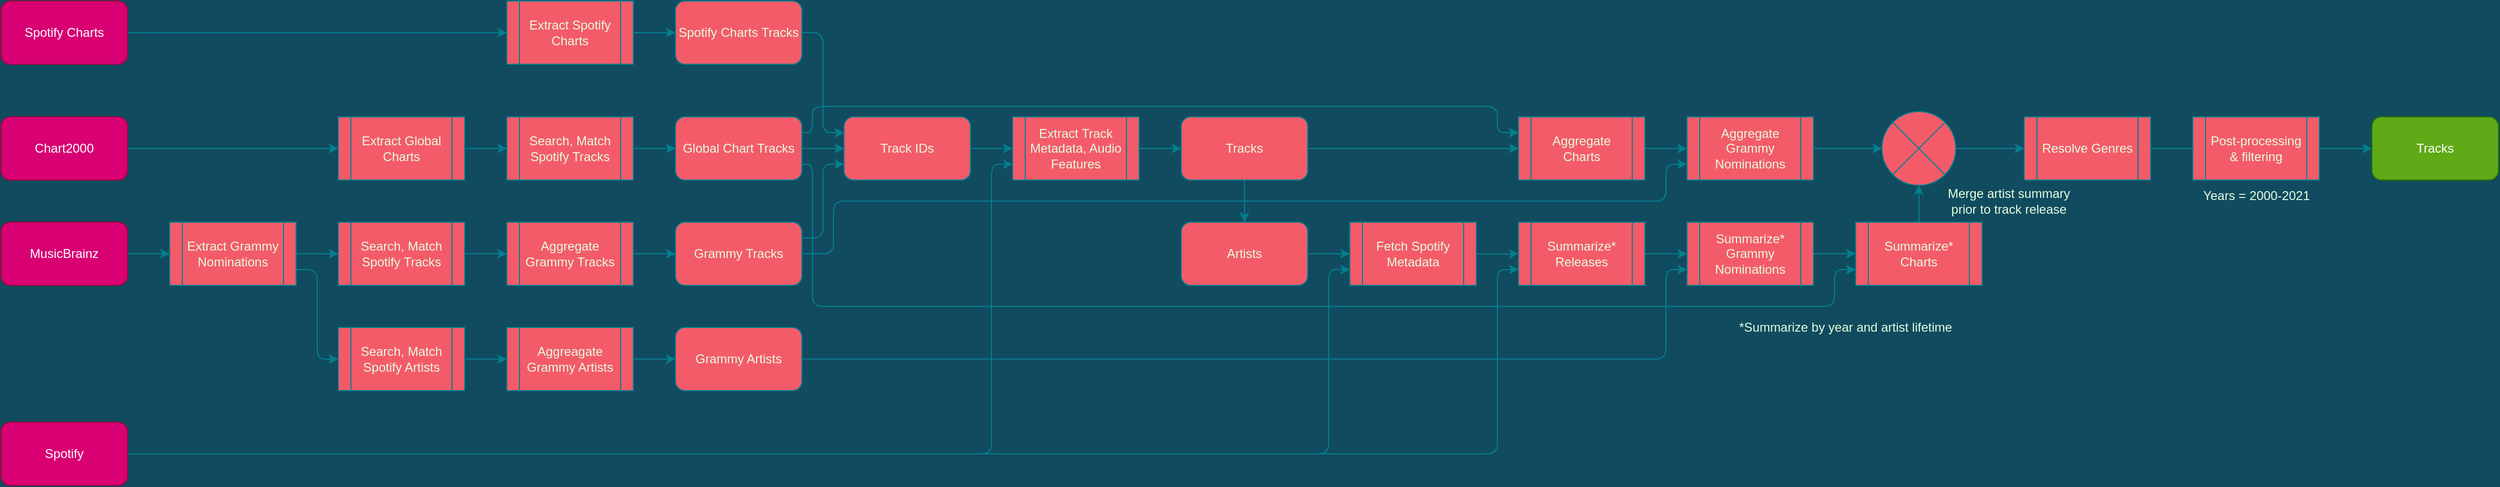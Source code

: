 <mxfile version="16.5.1" type="device" pages="2"><diagram id="nHrUzE4kfKGju_4D6N2f" name="Data Collection"><mxGraphModel dx="1566" dy="1140" grid="1" gridSize="10" guides="1" tooltips="1" connect="1" arrows="1" fold="1" page="1" pageScale="1" pageWidth="850" pageHeight="1100" background="#114B5F" math="0" shadow="0"><root><mxCell id="7y2bnne6-o6vROLZ6wWp-0"/><mxCell id="7y2bnne6-o6vROLZ6wWp-1" parent="7y2bnne6-o6vROLZ6wWp-0"/><mxCell id="7y2bnne6-o6vROLZ6wWp-146" style="edgeStyle=orthogonalEdgeStyle;curved=0;rounded=1;sketch=0;orthogonalLoop=1;jettySize=auto;html=1;exitX=1;exitY=0.5;exitDx=0;exitDy=0;entryX=0;entryY=0.5;entryDx=0;entryDy=0;fontColor=#E4FDE1;startArrow=none;startFill=0;strokeColor=#028090;fillColor=#F45B69;" edge="1" parent="7y2bnne6-o6vROLZ6wWp-1" source="7y2bnne6-o6vROLZ6wWp-22" target="7y2bnne6-o6vROLZ6wWp-145"><mxGeometry relative="1" as="geometry"/></mxCell><mxCell id="7y2bnne6-o6vROLZ6wWp-22" value="Spotify Charts" style="rounded=1;whiteSpace=wrap;html=1;sketch=0;fontColor=#ffffff;strokeColor=#A50040;fillColor=#d80073;" vertex="1" parent="7y2bnne6-o6vROLZ6wWp-1"><mxGeometry x="100" y="740" width="120" height="60" as="geometry"/></mxCell><mxCell id="7y2bnne6-o6vROLZ6wWp-123" style="edgeStyle=orthogonalEdgeStyle;curved=0;rounded=1;sketch=0;orthogonalLoop=1;jettySize=auto;html=1;exitX=1;exitY=0.5;exitDx=0;exitDy=0;entryX=0;entryY=0.5;entryDx=0;entryDy=0;fontColor=#E4FDE1;startArrow=none;startFill=0;strokeColor=#028090;fillColor=#F45B69;" edge="1" parent="7y2bnne6-o6vROLZ6wWp-1" source="7y2bnne6-o6vROLZ6wWp-34" target="7y2bnne6-o6vROLZ6wWp-53"><mxGeometry relative="1" as="geometry"/></mxCell><mxCell id="7y2bnne6-o6vROLZ6wWp-34" value="Track IDs" style="rounded=1;whiteSpace=wrap;html=1;sketch=0;fontColor=#E4FDE1;strokeColor=#028090;fillColor=#F45B69;" vertex="1" parent="7y2bnne6-o6vROLZ6wWp-1"><mxGeometry x="900" y="850" width="120" height="60" as="geometry"/></mxCell><mxCell id="7y2bnne6-o6vROLZ6wWp-85" style="edgeStyle=orthogonalEdgeStyle;curved=0;rounded=1;sketch=0;orthogonalLoop=1;jettySize=auto;html=1;exitX=1;exitY=0.5;exitDx=0;exitDy=0;fontColor=#E4FDE1;startArrow=none;startFill=0;strokeColor=#028090;fillColor=#F45B69;" edge="1" parent="7y2bnne6-o6vROLZ6wWp-1" source="7y2bnne6-o6vROLZ6wWp-53" target="7y2bnne6-o6vROLZ6wWp-84"><mxGeometry relative="1" as="geometry"/></mxCell><mxCell id="7y2bnne6-o6vROLZ6wWp-53" value="Extract Track Metadata, Audio Features" style="shape=process;whiteSpace=wrap;html=1;backgroundOutline=1;rounded=0;sketch=0;fontColor=#E4FDE1;strokeColor=#028090;fillColor=#F45B69;" vertex="1" parent="7y2bnne6-o6vROLZ6wWp-1"><mxGeometry x="1060" y="850" width="120" height="60" as="geometry"/></mxCell><mxCell id="7y2bnne6-o6vROLZ6wWp-131" style="edgeStyle=orthogonalEdgeStyle;curved=0;rounded=1;sketch=0;orthogonalLoop=1;jettySize=auto;html=1;exitX=1;exitY=0.5;exitDx=0;exitDy=0;fontColor=#E4FDE1;startArrow=none;startFill=0;strokeColor=#028090;fillColor=#F45B69;" edge="1" parent="7y2bnne6-o6vROLZ6wWp-1" source="7y2bnne6-o6vROLZ6wWp-70" target="7y2bnne6-o6vROLZ6wWp-126"><mxGeometry relative="1" as="geometry"/></mxCell><mxCell id="7y2bnne6-o6vROLZ6wWp-70" value="Aggregate&lt;br&gt;Grammy Tracks" style="shape=process;whiteSpace=wrap;html=1;backgroundOutline=1;rounded=0;sketch=0;fontColor=#E4FDE1;strokeColor=#028090;fillColor=#F45B69;" vertex="1" parent="7y2bnne6-o6vROLZ6wWp-1"><mxGeometry x="580" y="950" width="120" height="60" as="geometry"/></mxCell><mxCell id="7y2bnne6-o6vROLZ6wWp-118" style="edgeStyle=orthogonalEdgeStyle;curved=0;rounded=1;sketch=0;orthogonalLoop=1;jettySize=auto;html=1;exitX=1;exitY=0.5;exitDx=0;exitDy=0;fontColor=#E4FDE1;startArrow=none;startFill=0;strokeColor=#028090;fillColor=#F45B69;" edge="1" parent="7y2bnne6-o6vROLZ6wWp-1" source="7y2bnne6-o6vROLZ6wWp-84" target="7y2bnne6-o6vROLZ6wWp-101"><mxGeometry relative="1" as="geometry"><mxPoint x="1380" y="880" as="targetPoint"/></mxGeometry></mxCell><mxCell id="7y2bnne6-o6vROLZ6wWp-122" style="edgeStyle=orthogonalEdgeStyle;curved=0;rounded=1;sketch=0;orthogonalLoop=1;jettySize=auto;html=1;exitX=0.5;exitY=1;exitDx=0;exitDy=0;fontColor=#E4FDE1;startArrow=none;startFill=0;strokeColor=#028090;fillColor=#F45B69;" edge="1" parent="7y2bnne6-o6vROLZ6wWp-1" source="7y2bnne6-o6vROLZ6wWp-84" target="7y2bnne6-o6vROLZ6wWp-86"><mxGeometry relative="1" as="geometry"/></mxCell><mxCell id="7y2bnne6-o6vROLZ6wWp-84" value="Tracks" style="rounded=1;whiteSpace=wrap;html=1;sketch=0;fontColor=#E4FDE1;strokeColor=#028090;fillColor=#F45B69;" vertex="1" parent="7y2bnne6-o6vROLZ6wWp-1"><mxGeometry x="1220" y="850" width="120" height="60" as="geometry"/></mxCell><mxCell id="7y2bnne6-o6vROLZ6wWp-121" style="edgeStyle=orthogonalEdgeStyle;curved=0;rounded=1;sketch=0;orthogonalLoop=1;jettySize=auto;html=1;exitX=1;exitY=0.5;exitDx=0;exitDy=0;entryX=0;entryY=0.5;entryDx=0;entryDy=0;fontColor=#E4FDE1;startArrow=none;startFill=0;strokeColor=#028090;fillColor=#F45B69;" edge="1" parent="7y2bnne6-o6vROLZ6wWp-1" source="7y2bnne6-o6vROLZ6wWp-86" target="7y2bnne6-o6vROLZ6wWp-88"><mxGeometry relative="1" as="geometry"/></mxCell><mxCell id="7y2bnne6-o6vROLZ6wWp-86" value="Artists" style="rounded=1;whiteSpace=wrap;html=1;sketch=0;fontColor=#E4FDE1;strokeColor=#028090;fillColor=#F45B69;" vertex="1" parent="7y2bnne6-o6vROLZ6wWp-1"><mxGeometry x="1220" y="950" width="120" height="60" as="geometry"/></mxCell><mxCell id="7y2bnne6-o6vROLZ6wWp-88" value="Fetch Spotify Metadata" style="shape=process;whiteSpace=wrap;html=1;backgroundOutline=1;rounded=0;sketch=0;fontColor=#E4FDE1;strokeColor=#028090;fillColor=#F45B69;" vertex="1" parent="7y2bnne6-o6vROLZ6wWp-1"><mxGeometry x="1380" y="950" width="120" height="60" as="geometry"/></mxCell><mxCell id="7y2bnne6-o6vROLZ6wWp-95" style="edgeStyle=orthogonalEdgeStyle;curved=0;rounded=1;sketch=0;orthogonalLoop=1;jettySize=auto;html=1;exitX=1;exitY=0.5;exitDx=0;exitDy=0;fontColor=#E4FDE1;startArrow=none;startFill=0;strokeColor=#028090;fillColor=#F45B69;" edge="1" parent="7y2bnne6-o6vROLZ6wWp-1" target="7y2bnne6-o6vROLZ6wWp-90"><mxGeometry relative="1" as="geometry"><mxPoint x="1500" y="980" as="sourcePoint"/></mxGeometry></mxCell><mxCell id="7y2bnne6-o6vROLZ6wWp-96" style="edgeStyle=orthogonalEdgeStyle;curved=0;rounded=1;sketch=0;orthogonalLoop=1;jettySize=auto;html=1;exitX=1;exitY=0.5;exitDx=0;exitDy=0;fontColor=#E4FDE1;startArrow=none;startFill=0;strokeColor=#028090;fillColor=#F45B69;" edge="1" parent="7y2bnne6-o6vROLZ6wWp-1" source="7y2bnne6-o6vROLZ6wWp-90" target="7y2bnne6-o6vROLZ6wWp-92"><mxGeometry relative="1" as="geometry"/></mxCell><mxCell id="7y2bnne6-o6vROLZ6wWp-90" value="Summarize* Releases" style="shape=process;whiteSpace=wrap;html=1;backgroundOutline=1;rounded=0;sketch=0;fontColor=#E4FDE1;strokeColor=#028090;fillColor=#F45B69;" vertex="1" parent="7y2bnne6-o6vROLZ6wWp-1"><mxGeometry x="1540" y="950" width="120" height="60" as="geometry"/></mxCell><mxCell id="7y2bnne6-o6vROLZ6wWp-97" style="edgeStyle=orthogonalEdgeStyle;curved=0;rounded=1;sketch=0;orthogonalLoop=1;jettySize=auto;html=1;exitX=1;exitY=0.5;exitDx=0;exitDy=0;fontColor=#E4FDE1;startArrow=none;startFill=0;strokeColor=#028090;fillColor=#F45B69;" edge="1" parent="7y2bnne6-o6vROLZ6wWp-1" source="7y2bnne6-o6vROLZ6wWp-92" target="7y2bnne6-o6vROLZ6wWp-93"><mxGeometry relative="1" as="geometry"/></mxCell><mxCell id="7y2bnne6-o6vROLZ6wWp-92" value="Summarize* Grammy Nominations" style="shape=process;whiteSpace=wrap;html=1;backgroundOutline=1;rounded=0;sketch=0;fontColor=#E4FDE1;strokeColor=#028090;fillColor=#F45B69;" vertex="1" parent="7y2bnne6-o6vROLZ6wWp-1"><mxGeometry x="1700" y="950" width="120" height="60" as="geometry"/></mxCell><mxCell id="7y2bnne6-o6vROLZ6wWp-119" style="edgeStyle=orthogonalEdgeStyle;curved=0;rounded=1;sketch=0;orthogonalLoop=1;jettySize=auto;html=1;exitX=0.5;exitY=0;exitDx=0;exitDy=0;fontColor=#E4FDE1;startArrow=none;startFill=0;strokeColor=#028090;fillColor=#F45B69;entryX=0.5;entryY=1;entryDx=0;entryDy=0;" edge="1" parent="7y2bnne6-o6vROLZ6wWp-1" source="7y2bnne6-o6vROLZ6wWp-93" target="7y2bnne6-o6vROLZ6wWp-104"><mxGeometry relative="1" as="geometry"><mxPoint x="1920" y="920" as="targetPoint"/></mxGeometry></mxCell><mxCell id="7y2bnne6-o6vROLZ6wWp-93" value="Summarize* Charts" style="shape=process;whiteSpace=wrap;html=1;backgroundOutline=1;rounded=0;sketch=0;fontColor=#E4FDE1;strokeColor=#028090;fillColor=#F45B69;" vertex="1" parent="7y2bnne6-o6vROLZ6wWp-1"><mxGeometry x="1860" y="950" width="120" height="60" as="geometry"/></mxCell><mxCell id="7y2bnne6-o6vROLZ6wWp-106" style="edgeStyle=orthogonalEdgeStyle;curved=0;rounded=1;sketch=0;orthogonalLoop=1;jettySize=auto;html=1;exitX=1;exitY=0.5;exitDx=0;exitDy=0;entryX=0;entryY=0.5;entryDx=0;entryDy=0;fontColor=#E4FDE1;startArrow=none;startFill=0;strokeColor=#028090;fillColor=#F45B69;" edge="1" parent="7y2bnne6-o6vROLZ6wWp-1" source="7y2bnne6-o6vROLZ6wWp-101" target="7y2bnne6-o6vROLZ6wWp-102"><mxGeometry relative="1" as="geometry"/></mxCell><mxCell id="7y2bnne6-o6vROLZ6wWp-101" value="Aggregate Charts" style="shape=process;whiteSpace=wrap;html=1;backgroundOutline=1;rounded=0;sketch=0;fontColor=#E4FDE1;strokeColor=#028090;fillColor=#F45B69;" vertex="1" parent="7y2bnne6-o6vROLZ6wWp-1"><mxGeometry x="1540" y="850" width="120" height="60" as="geometry"/></mxCell><mxCell id="7y2bnne6-o6vROLZ6wWp-107" style="edgeStyle=orthogonalEdgeStyle;curved=0;rounded=1;sketch=0;orthogonalLoop=1;jettySize=auto;html=1;exitX=1;exitY=0.5;exitDx=0;exitDy=0;entryX=0;entryY=0.5;entryDx=0;entryDy=0;fontColor=#E4FDE1;startArrow=none;startFill=0;strokeColor=#028090;fillColor=#F45B69;" edge="1" parent="7y2bnne6-o6vROLZ6wWp-1" source="7y2bnne6-o6vROLZ6wWp-102" target="7y2bnne6-o6vROLZ6wWp-104"><mxGeometry relative="1" as="geometry"/></mxCell><mxCell id="7y2bnne6-o6vROLZ6wWp-102" value="Aggregate Grammy Nominations" style="shape=process;whiteSpace=wrap;html=1;backgroundOutline=1;rounded=0;sketch=0;fontColor=#E4FDE1;strokeColor=#028090;fillColor=#F45B69;" vertex="1" parent="7y2bnne6-o6vROLZ6wWp-1"><mxGeometry x="1700" y="850" width="120" height="60" as="geometry"/></mxCell><mxCell id="7y2bnne6-o6vROLZ6wWp-111" style="edgeStyle=orthogonalEdgeStyle;curved=0;rounded=1;sketch=0;orthogonalLoop=1;jettySize=auto;html=1;exitX=1;exitY=0.5;exitDx=0;exitDy=0;entryX=0;entryY=0.5;entryDx=0;entryDy=0;fontColor=#E4FDE1;startArrow=none;startFill=0;strokeColor=#028090;fillColor=#F45B69;" edge="1" parent="7y2bnne6-o6vROLZ6wWp-1" source="7y2bnne6-o6vROLZ6wWp-104" target="7y2bnne6-o6vROLZ6wWp-110"><mxGeometry relative="1" as="geometry"/></mxCell><mxCell id="7y2bnne6-o6vROLZ6wWp-104" value="" style="shape=sumEllipse;perimeter=ellipsePerimeter;whiteSpace=wrap;html=1;backgroundOutline=1;rounded=0;sketch=0;fontColor=#E4FDE1;strokeColor=#028090;fillColor=#F45B69;" vertex="1" parent="7y2bnne6-o6vROLZ6wWp-1"><mxGeometry x="1885" y="845" width="70" height="70" as="geometry"/></mxCell><mxCell id="7y2bnne6-o6vROLZ6wWp-109" value="Merge artist summary&lt;br&gt;prior to track release" style="text;html=1;align=center;verticalAlign=middle;resizable=0;points=[];autosize=1;strokeColor=none;fillColor=none;fontColor=#E4FDE1;" vertex="1" parent="7y2bnne6-o6vROLZ6wWp-1"><mxGeometry x="1940" y="915" width="130" height="30" as="geometry"/></mxCell><mxCell id="7y2bnne6-o6vROLZ6wWp-113" style="edgeStyle=orthogonalEdgeStyle;curved=0;rounded=1;sketch=0;orthogonalLoop=1;jettySize=auto;html=1;exitX=1;exitY=0.5;exitDx=0;exitDy=0;entryX=0;entryY=0.5;entryDx=0;entryDy=0;fontColor=#E4FDE1;startArrow=none;startFill=0;strokeColor=#028090;fillColor=#F45B69;" edge="1" parent="7y2bnne6-o6vROLZ6wWp-1" source="7y2bnne6-o6vROLZ6wWp-114"><mxGeometry relative="1" as="geometry"><mxPoint x="2300" y="880" as="targetPoint"/></mxGeometry></mxCell><mxCell id="7y2bnne6-o6vROLZ6wWp-110" value="Resolve Genres" style="shape=process;whiteSpace=wrap;html=1;backgroundOutline=1;rounded=0;sketch=0;fontColor=#E4FDE1;strokeColor=#028090;fillColor=#F45B69;" vertex="1" parent="7y2bnne6-o6vROLZ6wWp-1"><mxGeometry x="2020" y="850" width="120" height="60" as="geometry"/></mxCell><mxCell id="7y2bnne6-o6vROLZ6wWp-116" style="edgeStyle=orthogonalEdgeStyle;curved=0;rounded=1;sketch=0;orthogonalLoop=1;jettySize=auto;html=1;exitX=1;exitY=0.5;exitDx=0;exitDy=0;fontColor=#E4FDE1;startArrow=none;startFill=0;strokeColor=#028090;fillColor=#F45B69;" edge="1" parent="7y2bnne6-o6vROLZ6wWp-1" source="7y2bnne6-o6vROLZ6wWp-114" target="7y2bnne6-o6vROLZ6wWp-115"><mxGeometry relative="1" as="geometry"/></mxCell><mxCell id="7y2bnne6-o6vROLZ6wWp-115" value="Tracks" style="rounded=1;whiteSpace=wrap;html=1;sketch=0;strokeColor=#2D7600;fillColor=#60a917;fontColor=#ffffff;" vertex="1" parent="7y2bnne6-o6vROLZ6wWp-1"><mxGeometry x="2350" y="850" width="120" height="60" as="geometry"/></mxCell><mxCell id="7y2bnne6-o6vROLZ6wWp-117" value="Years = 2000-2021" style="text;html=1;align=center;verticalAlign=middle;resizable=0;points=[];autosize=1;strokeColor=none;fillColor=none;fontColor=#E4FDE1;" vertex="1" parent="7y2bnne6-o6vROLZ6wWp-1"><mxGeometry x="2180" y="915" width="120" height="20" as="geometry"/></mxCell><mxCell id="7y2bnne6-o6vROLZ6wWp-114" value="Post-processing &amp;amp; filtering" style="shape=process;whiteSpace=wrap;html=1;backgroundOutline=1;rounded=0;sketch=0;fontColor=#E4FDE1;strokeColor=#028090;fillColor=#F45B69;" vertex="1" parent="7y2bnne6-o6vROLZ6wWp-1"><mxGeometry x="2180" y="850" width="120" height="60" as="geometry"/></mxCell><mxCell id="7y2bnne6-o6vROLZ6wWp-120" value="" style="edgeStyle=orthogonalEdgeStyle;curved=0;rounded=1;sketch=0;orthogonalLoop=1;jettySize=auto;html=1;exitX=1;exitY=0.5;exitDx=0;exitDy=0;entryX=0;entryY=0.5;entryDx=0;entryDy=0;fontColor=#E4FDE1;startArrow=none;startFill=0;strokeColor=#028090;fillColor=#F45B69;endArrow=none;" edge="1" parent="7y2bnne6-o6vROLZ6wWp-1" source="7y2bnne6-o6vROLZ6wWp-110" target="7y2bnne6-o6vROLZ6wWp-114"><mxGeometry relative="1" as="geometry"><mxPoint x="2130" y="880" as="sourcePoint"/><mxPoint x="2300" y="880" as="targetPoint"/></mxGeometry></mxCell><mxCell id="7y2bnne6-o6vROLZ6wWp-128" style="edgeStyle=orthogonalEdgeStyle;curved=0;rounded=1;sketch=0;orthogonalLoop=1;jettySize=auto;html=1;exitX=1;exitY=0.5;exitDx=0;exitDy=0;entryX=0;entryY=0.5;entryDx=0;entryDy=0;fontColor=#E4FDE1;startArrow=none;startFill=0;strokeColor=#028090;fillColor=#F45B69;" edge="1" parent="7y2bnne6-o6vROLZ6wWp-1" source="7y2bnne6-o6vROLZ6wWp-124" target="7y2bnne6-o6vROLZ6wWp-34"><mxGeometry relative="1" as="geometry"/></mxCell><mxCell id="7y2bnne6-o6vROLZ6wWp-155" style="edgeStyle=orthogonalEdgeStyle;curved=0;rounded=1;sketch=0;orthogonalLoop=1;jettySize=auto;html=1;exitX=1;exitY=0.75;exitDx=0;exitDy=0;entryX=0;entryY=0.75;entryDx=0;entryDy=0;fontColor=#E4FDE1;startArrow=none;startFill=0;strokeColor=#028090;fillColor=#F45B69;" edge="1" parent="7y2bnne6-o6vROLZ6wWp-1" source="7y2bnne6-o6vROLZ6wWp-124" target="7y2bnne6-o6vROLZ6wWp-93"><mxGeometry relative="1" as="geometry"><Array as="points"><mxPoint x="870" y="895"/><mxPoint x="870" y="1030"/><mxPoint x="1840" y="1030"/><mxPoint x="1840" y="995"/></Array></mxGeometry></mxCell><mxCell id="7y2bnne6-o6vROLZ6wWp-163" style="edgeStyle=orthogonalEdgeStyle;curved=0;rounded=1;sketch=0;orthogonalLoop=1;jettySize=auto;html=1;exitX=1;exitY=0.25;exitDx=0;exitDy=0;entryX=0;entryY=0.25;entryDx=0;entryDy=0;fontColor=#E4FDE1;startArrow=none;startFill=0;strokeColor=#028090;fillColor=#F45B69;" edge="1" parent="7y2bnne6-o6vROLZ6wWp-1" source="7y2bnne6-o6vROLZ6wWp-124" target="7y2bnne6-o6vROLZ6wWp-101"><mxGeometry relative="1" as="geometry"><Array as="points"><mxPoint x="870" y="865"/><mxPoint x="870" y="840"/><mxPoint x="1520" y="840"/><mxPoint x="1520" y="865"/></Array></mxGeometry></mxCell><mxCell id="7y2bnne6-o6vROLZ6wWp-124" value="Global Chart Tracks" style="rounded=1;whiteSpace=wrap;html=1;sketch=0;fontColor=#E4FDE1;strokeColor=#028090;fillColor=#F45B69;" vertex="1" parent="7y2bnne6-o6vROLZ6wWp-1"><mxGeometry x="740" y="850" width="120" height="60" as="geometry"/></mxCell><mxCell id="7y2bnne6-o6vROLZ6wWp-130" style="edgeStyle=orthogonalEdgeStyle;curved=0;rounded=1;sketch=0;orthogonalLoop=1;jettySize=auto;html=1;exitX=1;exitY=0.5;exitDx=0;exitDy=0;entryX=0;entryY=0.25;entryDx=0;entryDy=0;fontColor=#E4FDE1;startArrow=none;startFill=0;strokeColor=#028090;fillColor=#F45B69;" edge="1" parent="7y2bnne6-o6vROLZ6wWp-1" source="7y2bnne6-o6vROLZ6wWp-125" target="7y2bnne6-o6vROLZ6wWp-34"><mxGeometry relative="1" as="geometry"/></mxCell><mxCell id="7y2bnne6-o6vROLZ6wWp-125" value="Spotify Charts Tracks" style="rounded=1;whiteSpace=wrap;html=1;sketch=0;fontColor=#E4FDE1;strokeColor=#028090;fillColor=#F45B69;" vertex="1" parent="7y2bnne6-o6vROLZ6wWp-1"><mxGeometry x="740" y="740" width="120" height="60" as="geometry"/></mxCell><mxCell id="7y2bnne6-o6vROLZ6wWp-129" style="edgeStyle=orthogonalEdgeStyle;curved=0;rounded=1;sketch=0;orthogonalLoop=1;jettySize=auto;html=1;exitX=1;exitY=0.25;exitDx=0;exitDy=0;entryX=0;entryY=0.75;entryDx=0;entryDy=0;fontColor=#E4FDE1;startArrow=none;startFill=0;strokeColor=#028090;fillColor=#F45B69;" edge="1" parent="7y2bnne6-o6vROLZ6wWp-1" source="7y2bnne6-o6vROLZ6wWp-126" target="7y2bnne6-o6vROLZ6wWp-34"><mxGeometry relative="1" as="geometry"/></mxCell><mxCell id="7y2bnne6-o6vROLZ6wWp-162" style="edgeStyle=orthogonalEdgeStyle;curved=0;rounded=1;sketch=0;orthogonalLoop=1;jettySize=auto;html=1;exitX=1;exitY=0.5;exitDx=0;exitDy=0;entryX=0;entryY=0.75;entryDx=0;entryDy=0;fontColor=#E4FDE1;startArrow=none;startFill=0;strokeColor=#028090;fillColor=#F45B69;" edge="1" parent="7y2bnne6-o6vROLZ6wWp-1" source="7y2bnne6-o6vROLZ6wWp-126" target="7y2bnne6-o6vROLZ6wWp-102"><mxGeometry relative="1" as="geometry"><Array as="points"><mxPoint x="890" y="980"/><mxPoint x="890" y="930"/><mxPoint x="1680" y="930"/><mxPoint x="1680" y="895"/></Array></mxGeometry></mxCell><mxCell id="7y2bnne6-o6vROLZ6wWp-126" value="Grammy Tracks" style="rounded=1;whiteSpace=wrap;html=1;sketch=0;fontColor=#E4FDE1;strokeColor=#028090;fillColor=#F45B69;" vertex="1" parent="7y2bnne6-o6vROLZ6wWp-1"><mxGeometry x="740" y="950" width="120" height="60" as="geometry"/></mxCell><mxCell id="7y2bnne6-o6vROLZ6wWp-134" style="edgeStyle=orthogonalEdgeStyle;curved=0;rounded=1;sketch=0;orthogonalLoop=1;jettySize=auto;html=1;exitX=1;exitY=0.5;exitDx=0;exitDy=0;entryX=0;entryY=0.5;entryDx=0;entryDy=0;fontColor=#E4FDE1;startArrow=none;startFill=0;strokeColor=#028090;fillColor=#F45B69;" edge="1" parent="7y2bnne6-o6vROLZ6wWp-1" source="7y2bnne6-o6vROLZ6wWp-132" target="7y2bnne6-o6vROLZ6wWp-70"><mxGeometry relative="1" as="geometry"/></mxCell><mxCell id="7y2bnne6-o6vROLZ6wWp-132" value="Search, Match Spotify Tracks" style="shape=process;whiteSpace=wrap;html=1;backgroundOutline=1;rounded=0;sketch=0;fontColor=#E4FDE1;strokeColor=#028090;fillColor=#F45B69;" vertex="1" parent="7y2bnne6-o6vROLZ6wWp-1"><mxGeometry x="420" y="950" width="120" height="60" as="geometry"/></mxCell><mxCell id="7y2bnne6-o6vROLZ6wWp-136" style="edgeStyle=orthogonalEdgeStyle;curved=0;rounded=1;sketch=0;orthogonalLoop=1;jettySize=auto;html=1;exitX=1;exitY=0.5;exitDx=0;exitDy=0;entryX=0;entryY=0.5;entryDx=0;entryDy=0;fontColor=#E4FDE1;startArrow=none;startFill=0;strokeColor=#028090;fillColor=#F45B69;" edge="1" parent="7y2bnne6-o6vROLZ6wWp-1" source="7y2bnne6-o6vROLZ6wWp-135" target="7y2bnne6-o6vROLZ6wWp-132"><mxGeometry relative="1" as="geometry"/></mxCell><mxCell id="7y2bnne6-o6vROLZ6wWp-149" style="edgeStyle=orthogonalEdgeStyle;curved=0;rounded=1;sketch=0;orthogonalLoop=1;jettySize=auto;html=1;exitX=1;exitY=0.75;exitDx=0;exitDy=0;entryX=0;entryY=0.5;entryDx=0;entryDy=0;fontColor=#E4FDE1;startArrow=none;startFill=0;strokeColor=#028090;fillColor=#F45B69;" edge="1" parent="7y2bnne6-o6vROLZ6wWp-1" source="7y2bnne6-o6vROLZ6wWp-135" target="7y2bnne6-o6vROLZ6wWp-148"><mxGeometry relative="1" as="geometry"/></mxCell><mxCell id="7y2bnne6-o6vROLZ6wWp-135" value="Extract Grammy Nominations" style="shape=process;whiteSpace=wrap;html=1;backgroundOutline=1;rounded=0;sketch=0;fontColor=#E4FDE1;strokeColor=#028090;fillColor=#F45B69;" vertex="1" parent="7y2bnne6-o6vROLZ6wWp-1"><mxGeometry x="260" y="950" width="120" height="60" as="geometry"/></mxCell><mxCell id="7y2bnne6-o6vROLZ6wWp-138" style="edgeStyle=orthogonalEdgeStyle;curved=0;rounded=1;sketch=0;orthogonalLoop=1;jettySize=auto;html=1;exitX=1;exitY=0.5;exitDx=0;exitDy=0;entryX=0;entryY=0.5;entryDx=0;entryDy=0;fontColor=#E4FDE1;startArrow=none;startFill=0;strokeColor=#028090;fillColor=#F45B69;" edge="1" parent="7y2bnne6-o6vROLZ6wWp-1" source="7y2bnne6-o6vROLZ6wWp-137" target="7y2bnne6-o6vROLZ6wWp-135"><mxGeometry relative="1" as="geometry"/></mxCell><mxCell id="7y2bnne6-o6vROLZ6wWp-137" value="MusicBrainz" style="rounded=1;whiteSpace=wrap;html=1;sketch=0;fontColor=#ffffff;strokeColor=#A50040;fillColor=#d80073;" vertex="1" parent="7y2bnne6-o6vROLZ6wWp-1"><mxGeometry x="100" y="950" width="120" height="60" as="geometry"/></mxCell><mxCell id="7y2bnne6-o6vROLZ6wWp-140" style="edgeStyle=orthogonalEdgeStyle;curved=0;rounded=1;sketch=0;orthogonalLoop=1;jettySize=auto;html=1;exitX=1;exitY=0.5;exitDx=0;exitDy=0;fontColor=#E4FDE1;startArrow=none;startFill=0;strokeColor=#028090;fillColor=#F45B69;" edge="1" parent="7y2bnne6-o6vROLZ6wWp-1" source="7y2bnne6-o6vROLZ6wWp-139" target="7y2bnne6-o6vROLZ6wWp-124"><mxGeometry relative="1" as="geometry"/></mxCell><mxCell id="7y2bnne6-o6vROLZ6wWp-139" value="Search, Match Spotify Tracks" style="shape=process;whiteSpace=wrap;html=1;backgroundOutline=1;rounded=0;sketch=0;fontColor=#E4FDE1;strokeColor=#028090;fillColor=#F45B69;" vertex="1" parent="7y2bnne6-o6vROLZ6wWp-1"><mxGeometry x="580" y="850" width="120" height="60" as="geometry"/></mxCell><mxCell id="7y2bnne6-o6vROLZ6wWp-142" style="edgeStyle=orthogonalEdgeStyle;curved=0;rounded=1;sketch=0;orthogonalLoop=1;jettySize=auto;html=1;exitX=1;exitY=0.5;exitDx=0;exitDy=0;entryX=0;entryY=0.5;entryDx=0;entryDy=0;fontColor=#E4FDE1;startArrow=none;startFill=0;strokeColor=#028090;fillColor=#F45B69;" edge="1" parent="7y2bnne6-o6vROLZ6wWp-1" source="7y2bnne6-o6vROLZ6wWp-141" target="7y2bnne6-o6vROLZ6wWp-139"><mxGeometry relative="1" as="geometry"/></mxCell><mxCell id="7y2bnne6-o6vROLZ6wWp-141" value="Extract Global Charts" style="shape=process;whiteSpace=wrap;html=1;backgroundOutline=1;rounded=0;sketch=0;fontColor=#E4FDE1;strokeColor=#028090;fillColor=#F45B69;" vertex="1" parent="7y2bnne6-o6vROLZ6wWp-1"><mxGeometry x="420" y="850" width="120" height="60" as="geometry"/></mxCell><mxCell id="7y2bnne6-o6vROLZ6wWp-144" style="edgeStyle=orthogonalEdgeStyle;curved=0;rounded=1;sketch=0;orthogonalLoop=1;jettySize=auto;html=1;exitX=1;exitY=0.5;exitDx=0;exitDy=0;fontColor=#E4FDE1;startArrow=none;startFill=0;strokeColor=#028090;fillColor=#F45B69;" edge="1" parent="7y2bnne6-o6vROLZ6wWp-1" source="7y2bnne6-o6vROLZ6wWp-143" target="7y2bnne6-o6vROLZ6wWp-141"><mxGeometry relative="1" as="geometry"/></mxCell><mxCell id="7y2bnne6-o6vROLZ6wWp-143" value="Chart2000" style="rounded=1;whiteSpace=wrap;html=1;sketch=0;fontColor=#ffffff;strokeColor=#A50040;fillColor=#d80073;" vertex="1" parent="7y2bnne6-o6vROLZ6wWp-1"><mxGeometry x="100" y="850" width="120" height="60" as="geometry"/></mxCell><mxCell id="7y2bnne6-o6vROLZ6wWp-147" style="edgeStyle=orthogonalEdgeStyle;curved=0;rounded=1;sketch=0;orthogonalLoop=1;jettySize=auto;html=1;exitX=1;exitY=0.5;exitDx=0;exitDy=0;entryX=0;entryY=0.5;entryDx=0;entryDy=0;fontColor=#E4FDE1;startArrow=none;startFill=0;strokeColor=#028090;fillColor=#F45B69;" edge="1" parent="7y2bnne6-o6vROLZ6wWp-1" source="7y2bnne6-o6vROLZ6wWp-145" target="7y2bnne6-o6vROLZ6wWp-125"><mxGeometry relative="1" as="geometry"/></mxCell><mxCell id="7y2bnne6-o6vROLZ6wWp-145" value="Extract Spotify Charts" style="shape=process;whiteSpace=wrap;html=1;backgroundOutline=1;rounded=0;sketch=0;fontColor=#E4FDE1;strokeColor=#028090;fillColor=#F45B69;" vertex="1" parent="7y2bnne6-o6vROLZ6wWp-1"><mxGeometry x="580" y="740" width="120" height="60" as="geometry"/></mxCell><mxCell id="7y2bnne6-o6vROLZ6wWp-152" style="edgeStyle=orthogonalEdgeStyle;curved=0;rounded=1;sketch=0;orthogonalLoop=1;jettySize=auto;html=1;exitX=1;exitY=0.5;exitDx=0;exitDy=0;entryX=0;entryY=0.5;entryDx=0;entryDy=0;fontColor=#E4FDE1;startArrow=none;startFill=0;strokeColor=#028090;fillColor=#F45B69;" edge="1" parent="7y2bnne6-o6vROLZ6wWp-1" source="7y2bnne6-o6vROLZ6wWp-148" target="7y2bnne6-o6vROLZ6wWp-150"><mxGeometry relative="1" as="geometry"/></mxCell><mxCell id="7y2bnne6-o6vROLZ6wWp-148" value="Search, Match Spotify Artists" style="shape=process;whiteSpace=wrap;html=1;backgroundOutline=1;rounded=0;sketch=0;fontColor=#E4FDE1;strokeColor=#028090;fillColor=#F45B69;" vertex="1" parent="7y2bnne6-o6vROLZ6wWp-1"><mxGeometry x="420" y="1050" width="120" height="60" as="geometry"/></mxCell><mxCell id="7y2bnne6-o6vROLZ6wWp-154" style="edgeStyle=orthogonalEdgeStyle;curved=0;rounded=1;sketch=0;orthogonalLoop=1;jettySize=auto;html=1;exitX=1;exitY=0.5;exitDx=0;exitDy=0;fontColor=#E4FDE1;startArrow=none;startFill=0;strokeColor=#028090;fillColor=#F45B69;" edge="1" parent="7y2bnne6-o6vROLZ6wWp-1" source="7y2bnne6-o6vROLZ6wWp-150" target="7y2bnne6-o6vROLZ6wWp-153"><mxGeometry relative="1" as="geometry"/></mxCell><mxCell id="7y2bnne6-o6vROLZ6wWp-150" value="Aggreagate Grammy Artists" style="shape=process;whiteSpace=wrap;html=1;backgroundOutline=1;rounded=0;sketch=0;fontColor=#E4FDE1;strokeColor=#028090;fillColor=#F45B69;" vertex="1" parent="7y2bnne6-o6vROLZ6wWp-1"><mxGeometry x="580" y="1050" width="120" height="60" as="geometry"/></mxCell><mxCell id="7y2bnne6-o6vROLZ6wWp-156" style="edgeStyle=orthogonalEdgeStyle;curved=0;rounded=1;sketch=0;orthogonalLoop=1;jettySize=auto;html=1;exitX=1;exitY=0.5;exitDx=0;exitDy=0;entryX=0;entryY=0.75;entryDx=0;entryDy=0;fontColor=#E4FDE1;startArrow=none;startFill=0;strokeColor=#028090;fillColor=#F45B69;" edge="1" parent="7y2bnne6-o6vROLZ6wWp-1" source="7y2bnne6-o6vROLZ6wWp-153" target="7y2bnne6-o6vROLZ6wWp-92"><mxGeometry relative="1" as="geometry"><Array as="points"><mxPoint x="1680" y="1080"/><mxPoint x="1680" y="995"/></Array></mxGeometry></mxCell><mxCell id="7y2bnne6-o6vROLZ6wWp-153" value="Grammy Artists" style="rounded=1;whiteSpace=wrap;html=1;sketch=0;fontColor=#E4FDE1;strokeColor=#028090;fillColor=#F45B69;" vertex="1" parent="7y2bnne6-o6vROLZ6wWp-1"><mxGeometry x="740" y="1050" width="120" height="60" as="geometry"/></mxCell><mxCell id="7y2bnne6-o6vROLZ6wWp-157" value="*Summarize by year and artist lifetime" style="text;html=1;align=center;verticalAlign=middle;resizable=0;points=[];autosize=1;strokeColor=none;fillColor=none;fontColor=#E4FDE1;" vertex="1" parent="7y2bnne6-o6vROLZ6wWp-1"><mxGeometry x="1740" y="1040" width="220" height="20" as="geometry"/></mxCell><mxCell id="7y2bnne6-o6vROLZ6wWp-159" style="edgeStyle=orthogonalEdgeStyle;curved=0;rounded=1;sketch=0;orthogonalLoop=1;jettySize=auto;html=1;exitX=1;exitY=0.5;exitDx=0;exitDy=0;entryX=0;entryY=0.75;entryDx=0;entryDy=0;fontColor=#E4FDE1;startArrow=none;startFill=0;strokeColor=#028090;fillColor=#F45B69;" edge="1" parent="7y2bnne6-o6vROLZ6wWp-1" source="7y2bnne6-o6vROLZ6wWp-158" target="7y2bnne6-o6vROLZ6wWp-90"><mxGeometry relative="1" as="geometry"><Array as="points"><mxPoint x="1520" y="1170"/><mxPoint x="1520" y="995"/></Array></mxGeometry></mxCell><mxCell id="7y2bnne6-o6vROLZ6wWp-160" style="edgeStyle=orthogonalEdgeStyle;curved=0;rounded=1;sketch=0;orthogonalLoop=1;jettySize=auto;html=1;exitX=1;exitY=0.5;exitDx=0;exitDy=0;entryX=0;entryY=0.75;entryDx=0;entryDy=0;fontColor=#E4FDE1;startArrow=none;startFill=0;strokeColor=#028090;fillColor=#F45B69;" edge="1" parent="7y2bnne6-o6vROLZ6wWp-1" source="7y2bnne6-o6vROLZ6wWp-158" target="7y2bnne6-o6vROLZ6wWp-88"><mxGeometry relative="1" as="geometry"><Array as="points"><mxPoint x="1360" y="1170"/><mxPoint x="1360" y="995"/></Array></mxGeometry></mxCell><mxCell id="7y2bnne6-o6vROLZ6wWp-161" style="edgeStyle=orthogonalEdgeStyle;curved=0;rounded=1;sketch=0;orthogonalLoop=1;jettySize=auto;html=1;exitX=1;exitY=0.5;exitDx=0;exitDy=0;entryX=0;entryY=0.75;entryDx=0;entryDy=0;fontColor=#E4FDE1;startArrow=none;startFill=0;strokeColor=#028090;fillColor=#F45B69;" edge="1" parent="7y2bnne6-o6vROLZ6wWp-1" source="7y2bnne6-o6vROLZ6wWp-158" target="7y2bnne6-o6vROLZ6wWp-53"><mxGeometry relative="1" as="geometry"><Array as="points"><mxPoint x="1040" y="1170"/><mxPoint x="1040" y="895"/></Array></mxGeometry></mxCell><mxCell id="7y2bnne6-o6vROLZ6wWp-158" value="Spotify" style="rounded=1;whiteSpace=wrap;html=1;sketch=0;fontColor=#ffffff;strokeColor=#A50040;fillColor=#d80073;" vertex="1" parent="7y2bnne6-o6vROLZ6wWp-1"><mxGeometry x="100" y="1140" width="120" height="60" as="geometry"/></mxCell></root></mxGraphModel></diagram><diagram id="VED9TwtowgfI5iIZzTGm" name="Modeling"><mxGraphModel dx="1018" dy="741" grid="1" gridSize="10" guides="1" tooltips="1" connect="1" arrows="1" fold="1" page="1" pageScale="1" pageWidth="850" pageHeight="1100" background="#114B5F" math="0" shadow="0"><root><mxCell id="TeX0Pe1QSaxO0NEXZMy7-0"/><mxCell id="TeX0Pe1QSaxO0NEXZMy7-1" parent="TeX0Pe1QSaxO0NEXZMy7-0"/><mxCell id="TeX0Pe1QSaxO0NEXZMy7-30" style="edgeStyle=orthogonalEdgeStyle;rounded=1;sketch=0;orthogonalLoop=1;jettySize=auto;html=1;exitX=0.5;exitY=1;exitDx=0;exitDy=0;fontColor=#E4FDE1;strokeColor=#028090;fillColor=#F45B69;labelBackgroundColor=#114B5F;strokeWidth=3;" edge="1" parent="TeX0Pe1QSaxO0NEXZMy7-1" source="TeX0Pe1QSaxO0NEXZMy7-25" target="TeX0Pe1QSaxO0NEXZMy7-17"><mxGeometry relative="1" as="geometry"/></mxCell><mxCell id="TeX0Pe1QSaxO0NEXZMy7-25" value="" style="rounded=0;whiteSpace=wrap;html=1;sketch=0;strokeColor=none;fillColor=#CC0066;fontColor=#000000;strokeWidth=0;" vertex="1" parent="TeX0Pe1QSaxO0NEXZMy7-1"><mxGeometry x="750" width="460" height="100" as="geometry"/></mxCell><mxCell id="TeX0Pe1QSaxO0NEXZMy7-4" style="edgeStyle=orthogonalEdgeStyle;rounded=1;sketch=0;orthogonalLoop=1;jettySize=auto;html=1;exitX=1;exitY=0.5;exitDx=0;exitDy=0;entryX=0;entryY=0.5;entryDx=0;entryDy=0;fontColor=#E4FDE1;strokeColor=#028090;fillColor=#F45B69;labelBackgroundColor=#114B5F;strokeWidth=3;" edge="1" parent="TeX0Pe1QSaxO0NEXZMy7-1" source="TeX0Pe1QSaxO0NEXZMy7-2" target="TeX0Pe1QSaxO0NEXZMy7-3"><mxGeometry relative="1" as="geometry"/></mxCell><mxCell id="1YY5lx6lbIgYIETK8gvW-1" style="edgeStyle=orthogonalEdgeStyle;rounded=1;sketch=0;orthogonalLoop=1;jettySize=auto;html=1;exitX=1;exitY=0.75;exitDx=0;exitDy=0;entryX=0;entryY=0.5;entryDx=0;entryDy=0;fontColor=#E4FDE1;strokeColor=#028090;fillColor=#F45B69;labelBackgroundColor=#114B5F;strokeWidth=3;" edge="1" parent="TeX0Pe1QSaxO0NEXZMy7-1" source="TeX0Pe1QSaxO0NEXZMy7-2" target="1YY5lx6lbIgYIETK8gvW-0"><mxGeometry relative="1" as="geometry"/></mxCell><mxCell id="TeX0Pe1QSaxO0NEXZMy7-2" value="Tracks" style="rounded=1;whiteSpace=wrap;html=1;sketch=0;fontColor=#E4FDE1;strokeColor=#028090;fillColor=#F45B69;strokeWidth=0;" vertex="1" parent="TeX0Pe1QSaxO0NEXZMy7-1"><mxGeometry x="120" y="260" width="120" height="60" as="geometry"/></mxCell><mxCell id="TeX0Pe1QSaxO0NEXZMy7-8" style="edgeStyle=orthogonalEdgeStyle;rounded=1;sketch=0;orthogonalLoop=1;jettySize=auto;html=1;exitX=1;exitY=0.5;exitDx=0;exitDy=0;fontColor=#E4FDE1;strokeColor=#028090;fillColor=#F45B69;labelBackgroundColor=#114B5F;strokeWidth=3;" edge="1" parent="TeX0Pe1QSaxO0NEXZMy7-1" source="TeX0Pe1QSaxO0NEXZMy7-3" target="TeX0Pe1QSaxO0NEXZMy7-6"><mxGeometry relative="1" as="geometry"/></mxCell><mxCell id="TeX0Pe1QSaxO0NEXZMy7-9" style="edgeStyle=orthogonalEdgeStyle;rounded=1;sketch=0;orthogonalLoop=1;jettySize=auto;html=1;exitX=1;exitY=0.25;exitDx=0;exitDy=0;entryX=0;entryY=0.5;entryDx=0;entryDy=0;fontColor=#E4FDE1;strokeColor=#028090;fillColor=#F45B69;labelBackgroundColor=#114B5F;strokeWidth=3;" edge="1" parent="TeX0Pe1QSaxO0NEXZMy7-1" source="TeX0Pe1QSaxO0NEXZMy7-3" target="TeX0Pe1QSaxO0NEXZMy7-5"><mxGeometry relative="1" as="geometry"/></mxCell><mxCell id="TeX0Pe1QSaxO0NEXZMy7-10" style="edgeStyle=orthogonalEdgeStyle;rounded=1;sketch=0;orthogonalLoop=1;jettySize=auto;html=1;exitX=1;exitY=0.75;exitDx=0;exitDy=0;entryX=0;entryY=0.5;entryDx=0;entryDy=0;fontColor=#E4FDE1;strokeColor=#028090;fillColor=#F45B69;labelBackgroundColor=#114B5F;strokeWidth=3;" edge="1" parent="TeX0Pe1QSaxO0NEXZMy7-1" source="TeX0Pe1QSaxO0NEXZMy7-3" target="TeX0Pe1QSaxO0NEXZMy7-7"><mxGeometry relative="1" as="geometry"/></mxCell><mxCell id="TeX0Pe1QSaxO0NEXZMy7-3" value="Split train-test" style="shape=process;whiteSpace=wrap;html=1;backgroundOutline=1;rounded=0;sketch=0;fontColor=#E4FDE1;strokeColor=#028090;fillColor=#F45B69;strokeWidth=0;" vertex="1" parent="TeX0Pe1QSaxO0NEXZMy7-1"><mxGeometry x="320" y="260" width="120" height="60" as="geometry"/></mxCell><mxCell id="TeX0Pe1QSaxO0NEXZMy7-12" style="edgeStyle=orthogonalEdgeStyle;rounded=1;sketch=0;orthogonalLoop=1;jettySize=auto;html=1;exitX=1;exitY=0.5;exitDx=0;exitDy=0;fontColor=#E4FDE1;strokeColor=#028090;fillColor=#F45B69;labelBackgroundColor=#114B5F;strokeWidth=3;" edge="1" parent="TeX0Pe1QSaxO0NEXZMy7-1" source="TeX0Pe1QSaxO0NEXZMy7-5"><mxGeometry relative="1" as="geometry"><mxPoint x="720" y="190" as="targetPoint"/></mxGeometry></mxCell><mxCell id="TeX0Pe1QSaxO0NEXZMy7-5" value="Training set" style="rounded=1;whiteSpace=wrap;html=1;sketch=0;fontColor=#E4FDE1;strokeColor=#028090;fillColor=#F45B69;strokeWidth=0;" vertex="1" parent="TeX0Pe1QSaxO0NEXZMy7-1"><mxGeometry x="520" y="160" width="120" height="60" as="geometry"/></mxCell><mxCell id="TeX0Pe1QSaxO0NEXZMy7-32" style="edgeStyle=orthogonalEdgeStyle;rounded=1;sketch=0;orthogonalLoop=1;jettySize=auto;html=1;exitX=1;exitY=0.5;exitDx=0;exitDy=0;entryX=0;entryY=0.75;entryDx=0;entryDy=0;fontColor=#E4FDE1;strokeColor=#028090;fillColor=#F45B69;labelBackgroundColor=#114B5F;strokeWidth=3;" edge="1" parent="TeX0Pe1QSaxO0NEXZMy7-1" source="TeX0Pe1QSaxO0NEXZMy7-6" target="TeX0Pe1QSaxO0NEXZMy7-27"><mxGeometry relative="1" as="geometry"><Array as="points"><mxPoint x="1080" y="290"/><mxPoint x="1080" y="205"/></Array></mxGeometry></mxCell><mxCell id="TeX0Pe1QSaxO0NEXZMy7-6" value="Validation set" style="rounded=1;whiteSpace=wrap;html=1;sketch=0;fontColor=#E4FDE1;strokeColor=#028090;fillColor=#F45B69;strokeWidth=0;" vertex="1" parent="TeX0Pe1QSaxO0NEXZMy7-1"><mxGeometry x="520" y="260" width="120" height="60" as="geometry"/></mxCell><mxCell id="TeX0Pe1QSaxO0NEXZMy7-34" style="edgeStyle=orthogonalEdgeStyle;rounded=1;sketch=0;orthogonalLoop=1;jettySize=auto;html=1;exitX=1;exitY=0.5;exitDx=0;exitDy=0;entryX=0;entryY=0.75;entryDx=0;entryDy=0;fontColor=#E4FDE1;strokeColor=#028090;fillColor=#F45B69;labelBackgroundColor=#114B5F;strokeWidth=3;" edge="1" parent="TeX0Pe1QSaxO0NEXZMy7-1" source="TeX0Pe1QSaxO0NEXZMy7-7" target="TeX0Pe1QSaxO0NEXZMy7-33"><mxGeometry relative="1" as="geometry"><Array as="points"><mxPoint x="1280" y="390"/><mxPoint x="1280" y="205"/></Array></mxGeometry></mxCell><mxCell id="TeX0Pe1QSaxO0NEXZMy7-7" value="Testing set" style="rounded=1;whiteSpace=wrap;html=1;sketch=0;fontColor=#E4FDE1;strokeColor=#028090;fillColor=#F45B69;strokeWidth=0;" vertex="1" parent="TeX0Pe1QSaxO0NEXZMy7-1"><mxGeometry x="520" y="360" width="120" height="60" as="geometry"/></mxCell><mxCell id="TeX0Pe1QSaxO0NEXZMy7-24" style="edgeStyle=orthogonalEdgeStyle;rounded=1;sketch=0;orthogonalLoop=1;jettySize=auto;html=1;exitX=1;exitY=0.5;exitDx=0;exitDy=0;entryX=0;entryY=0.5;entryDx=0;entryDy=0;fontColor=#E4FDE1;strokeColor=#028090;fillColor=#F45B69;labelBackgroundColor=#114B5F;strokeWidth=3;" edge="1" parent="TeX0Pe1QSaxO0NEXZMy7-1" source="TeX0Pe1QSaxO0NEXZMy7-16" target="TeX0Pe1QSaxO0NEXZMy7-17"><mxGeometry relative="1" as="geometry"/></mxCell><mxCell id="TeX0Pe1QSaxO0NEXZMy7-16" value="SMOTE" style="shape=process;whiteSpace=wrap;html=1;backgroundOutline=1;rounded=0;sketch=0;fontColor=#E4FDE1;strokeColor=#028090;fillColor=#F45B69;strokeWidth=0;" vertex="1" parent="TeX0Pe1QSaxO0NEXZMy7-1"><mxGeometry x="720" y="160" width="120" height="60" as="geometry"/></mxCell><mxCell id="TeX0Pe1QSaxO0NEXZMy7-31" style="edgeStyle=orthogonalEdgeStyle;rounded=1;sketch=0;orthogonalLoop=1;jettySize=auto;html=1;exitX=1;exitY=0.5;exitDx=0;exitDy=0;fontColor=#E4FDE1;strokeColor=#028090;fillColor=#F45B69;labelBackgroundColor=#114B5F;strokeWidth=3;" edge="1" parent="TeX0Pe1QSaxO0NEXZMy7-1" source="TeX0Pe1QSaxO0NEXZMy7-17" target="TeX0Pe1QSaxO0NEXZMy7-27"><mxGeometry relative="1" as="geometry"/></mxCell><mxCell id="TeX0Pe1QSaxO0NEXZMy7-17" value="Train" style="shape=process;whiteSpace=wrap;html=1;backgroundOutline=1;rounded=0;sketch=0;fontColor=#E4FDE1;strokeColor=#028090;fillColor=#F45B69;strokeWidth=0;" vertex="1" parent="TeX0Pe1QSaxO0NEXZMy7-1"><mxGeometry x="920" y="160" width="120" height="60" as="geometry"/></mxCell><mxCell id="TeX0Pe1QSaxO0NEXZMy7-18" value="LR Model" style="rounded=1;whiteSpace=wrap;html=1;sketch=0;fontColor=#E4FDE1;strokeColor=none;fillColor=#F45B69;strokeWidth=0;" vertex="1" parent="TeX0Pe1QSaxO0NEXZMy7-1"><mxGeometry x="770" y="20" width="120" height="60" as="geometry"/></mxCell><mxCell id="TeX0Pe1QSaxO0NEXZMy7-19" value="RF Model" style="rounded=1;whiteSpace=wrap;html=1;sketch=0;fontColor=#E4FDE1;strokeColor=none;fillColor=#F45B69;strokeWidth=0;" vertex="1" parent="TeX0Pe1QSaxO0NEXZMy7-1"><mxGeometry x="920" y="20" width="120" height="60" as="geometry"/></mxCell><mxCell id="TeX0Pe1QSaxO0NEXZMy7-20" value="SVM Model" style="rounded=1;whiteSpace=wrap;html=1;sketch=0;fontColor=#E4FDE1;strokeColor=none;fillColor=#F45B69;strokeWidth=0;" vertex="1" parent="TeX0Pe1QSaxO0NEXZMy7-1"><mxGeometry x="1070" y="20" width="120" height="60" as="geometry"/></mxCell><mxCell id="TeX0Pe1QSaxO0NEXZMy7-35" style="edgeStyle=orthogonalEdgeStyle;rounded=1;sketch=0;orthogonalLoop=1;jettySize=auto;html=1;exitX=1;exitY=0.5;exitDx=0;exitDy=0;fontColor=#E4FDE1;strokeColor=#028090;fillColor=#F45B69;labelBackgroundColor=#114B5F;strokeWidth=3;" edge="1" parent="TeX0Pe1QSaxO0NEXZMy7-1" source="TeX0Pe1QSaxO0NEXZMy7-27" target="TeX0Pe1QSaxO0NEXZMy7-33"><mxGeometry relative="1" as="geometry"/></mxCell><mxCell id="TeX0Pe1QSaxO0NEXZMy7-27" value="Fine-tune" style="shape=process;whiteSpace=wrap;html=1;backgroundOutline=1;rounded=0;sketch=0;fontColor=#E4FDE1;strokeColor=#028090;fillColor=#F45B69;strokeWidth=0;" vertex="1" parent="TeX0Pe1QSaxO0NEXZMy7-1"><mxGeometry x="1120" y="160" width="120" height="60" as="geometry"/></mxCell><mxCell id="TeX0Pe1QSaxO0NEXZMy7-33" value="Evaluate" style="shape=process;whiteSpace=wrap;html=1;backgroundOutline=1;rounded=0;sketch=0;fontColor=#E4FDE1;strokeColor=#028090;fillColor=#F45B69;strokeWidth=0;" vertex="1" parent="TeX0Pe1QSaxO0NEXZMy7-1"><mxGeometry x="1320" y="160" width="120" height="60" as="geometry"/></mxCell><mxCell id="1YY5lx6lbIgYIETK8gvW-2" style="edgeStyle=orthogonalEdgeStyle;rounded=1;sketch=0;orthogonalLoop=1;jettySize=auto;html=1;exitX=1;exitY=0.5;exitDx=0;exitDy=0;entryX=0;entryY=0.75;entryDx=0;entryDy=0;fontColor=#E4FDE1;strokeColor=#028090;fillColor=#F45B69;labelBackgroundColor=#114B5F;strokeWidth=3;" edge="1" parent="TeX0Pe1QSaxO0NEXZMy7-1" source="1YY5lx6lbIgYIETK8gvW-0" target="TeX0Pe1QSaxO0NEXZMy7-17"><mxGeometry relative="1" as="geometry"><Array as="points"><mxPoint x="880" y="470"/><mxPoint x="880" y="205"/></Array></mxGeometry></mxCell><mxCell id="1YY5lx6lbIgYIETK8gvW-0" value="Feature selection" style="shape=process;whiteSpace=wrap;html=1;backgroundOutline=1;rounded=0;sketch=0;fontColor=#E4FDE1;strokeColor=#028090;fillColor=#F45B69;strokeWidth=0;" vertex="1" parent="TeX0Pe1QSaxO0NEXZMy7-1"><mxGeometry x="320" y="440" width="120" height="60" as="geometry"/></mxCell></root></mxGraphModel></diagram></mxfile>